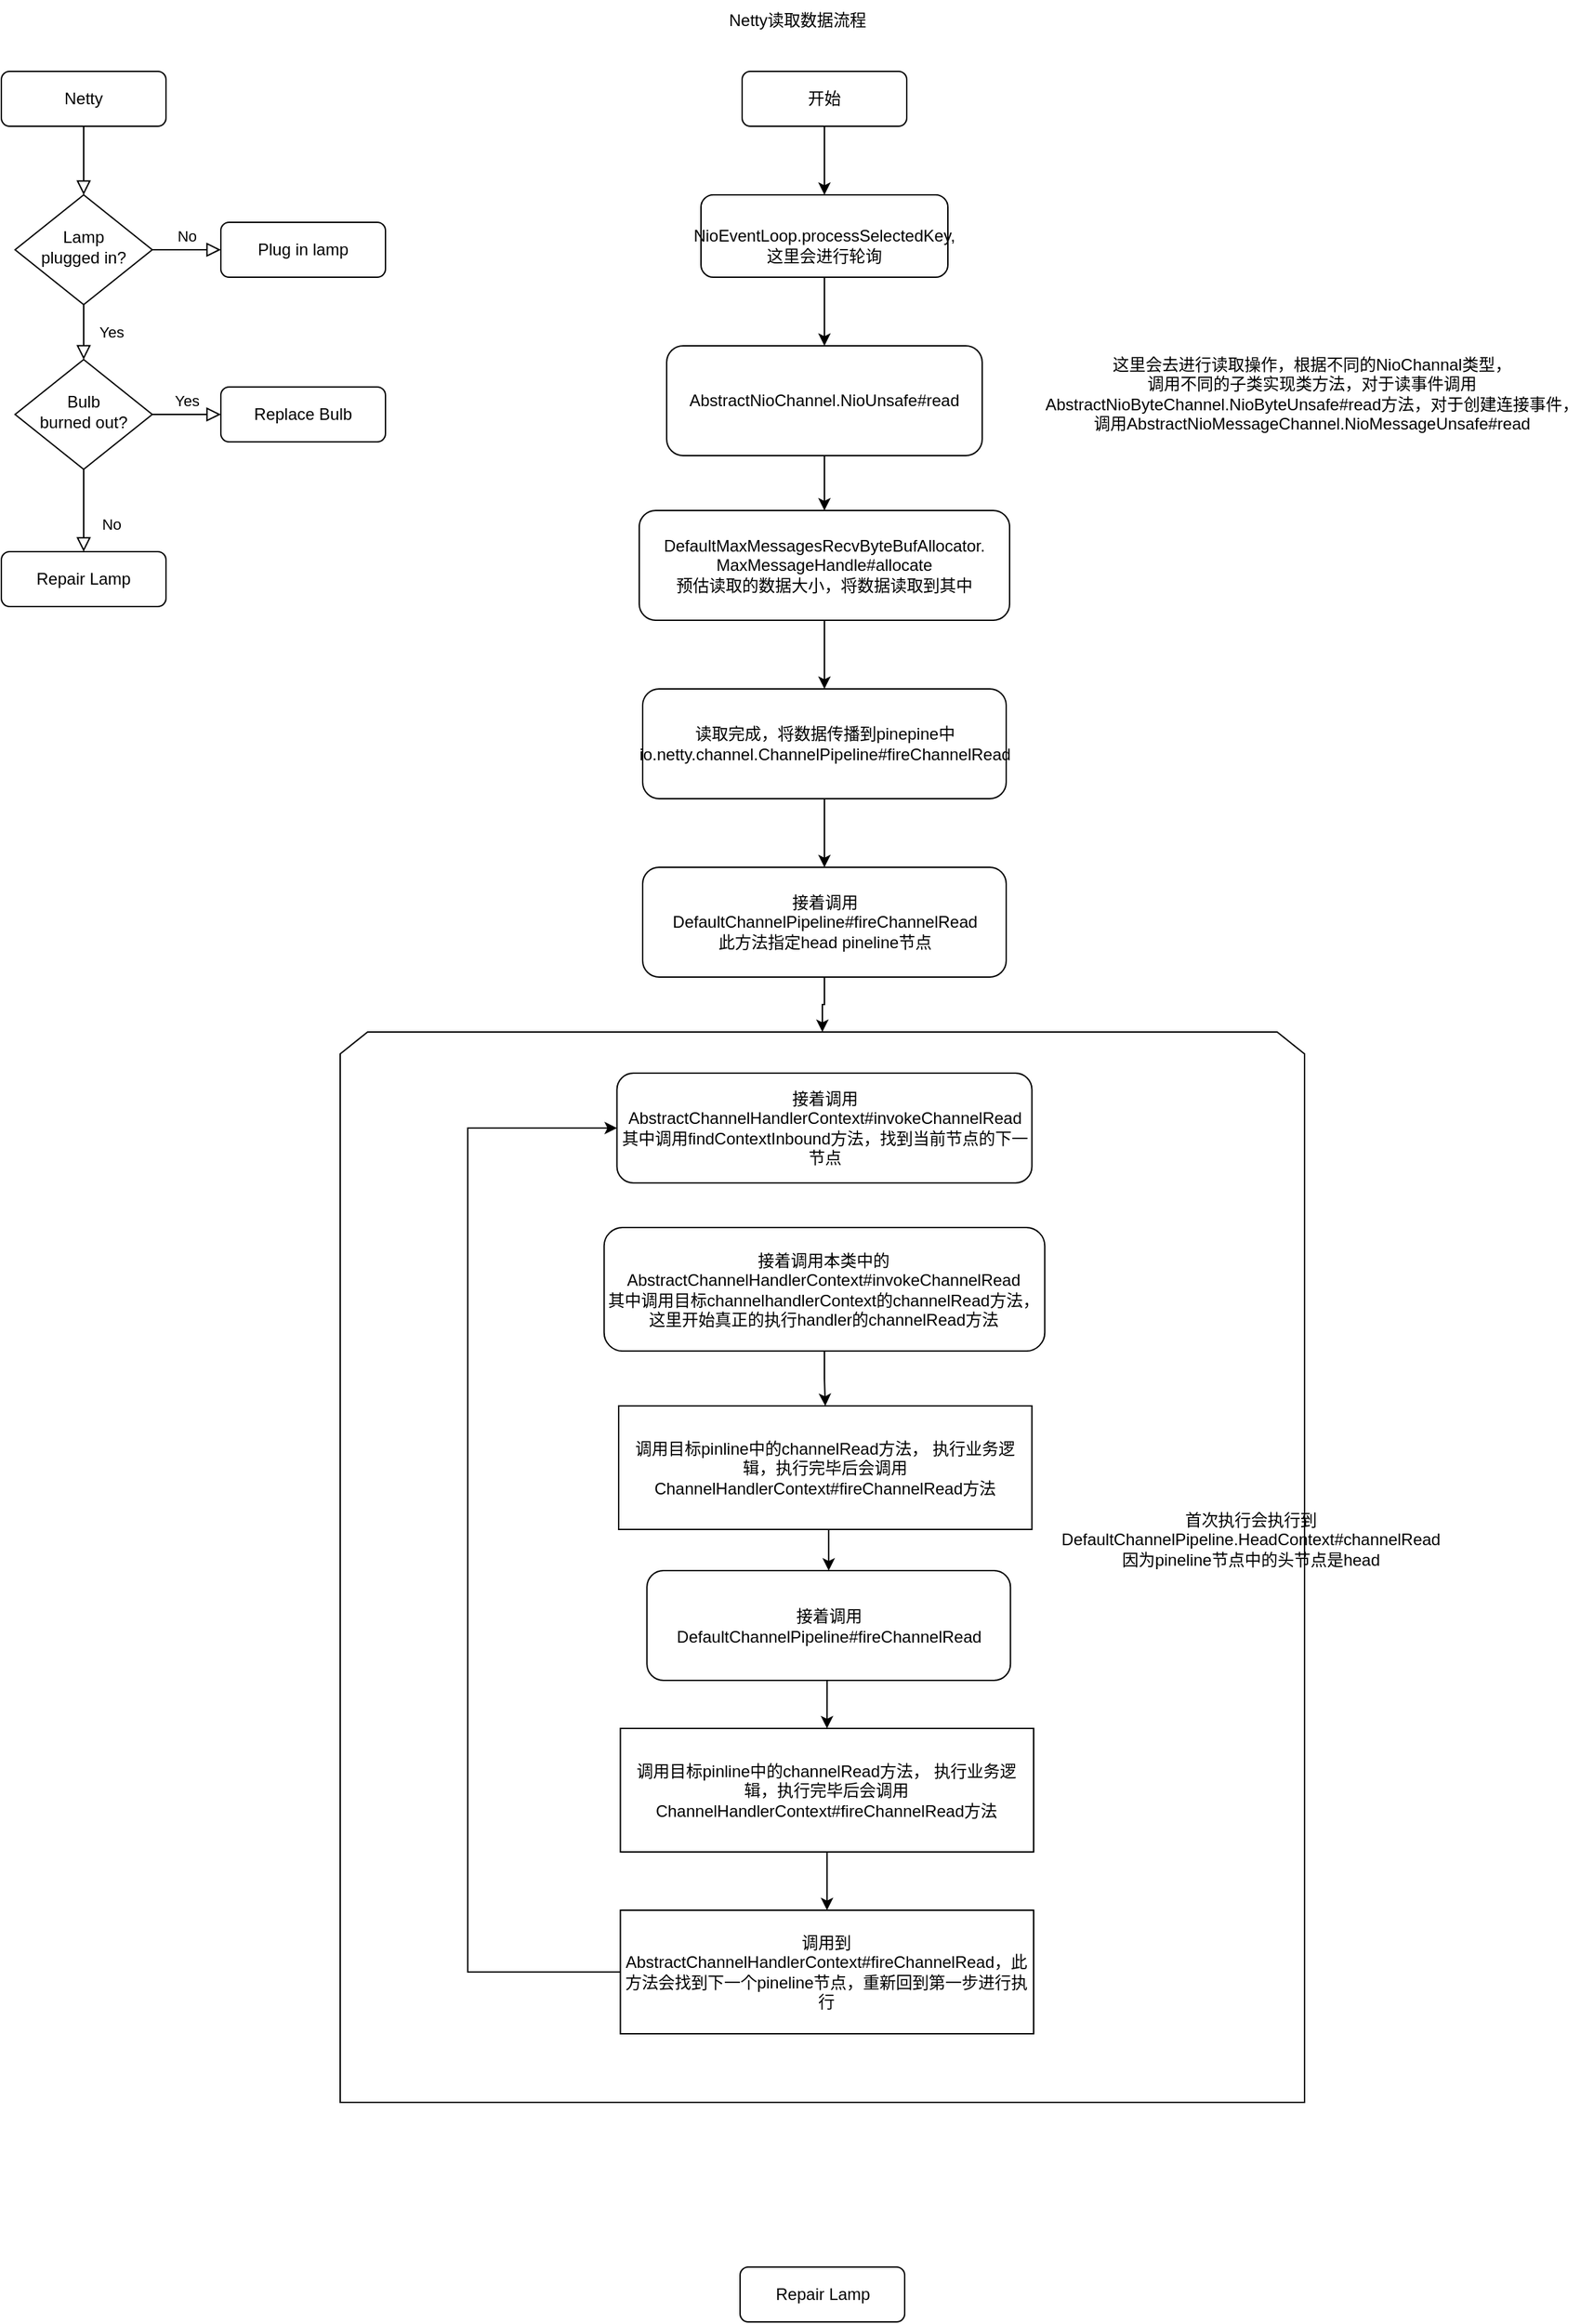 <mxfile version="21.6.5" type="github">
  <diagram id="C5RBs43oDa-KdzZeNtuy" name="Page-1">
    <mxGraphModel dx="1562" dy="773" grid="1" gridSize="10" guides="1" tooltips="1" connect="1" arrows="1" fold="1" page="1" pageScale="1" pageWidth="827" pageHeight="1169" math="0" shadow="0">
      <root>
        <mxCell id="WIyWlLk6GJQsqaUBKTNV-0" />
        <mxCell id="WIyWlLk6GJQsqaUBKTNV-1" parent="WIyWlLk6GJQsqaUBKTNV-0" />
        <mxCell id="GdVXnzEpVyFlEjYMwNEM-16" value="" style="shape=loopLimit;whiteSpace=wrap;html=1;" vertex="1" parent="WIyWlLk6GJQsqaUBKTNV-1">
          <mxGeometry x="407" y="780" width="703" height="780" as="geometry" />
        </mxCell>
        <mxCell id="WIyWlLk6GJQsqaUBKTNV-2" value="" style="rounded=0;html=1;jettySize=auto;orthogonalLoop=1;fontSize=11;endArrow=block;endFill=0;endSize=8;strokeWidth=1;shadow=0;labelBackgroundColor=none;edgeStyle=orthogonalEdgeStyle;" parent="WIyWlLk6GJQsqaUBKTNV-1" source="WIyWlLk6GJQsqaUBKTNV-3" target="WIyWlLk6GJQsqaUBKTNV-6" edge="1">
          <mxGeometry relative="1" as="geometry" />
        </mxCell>
        <mxCell id="WIyWlLk6GJQsqaUBKTNV-3" value="Netty" style="rounded=1;whiteSpace=wrap;html=1;fontSize=12;glass=0;strokeWidth=1;shadow=0;" parent="WIyWlLk6GJQsqaUBKTNV-1" vertex="1">
          <mxGeometry x="160" y="80" width="120" height="40" as="geometry" />
        </mxCell>
        <mxCell id="WIyWlLk6GJQsqaUBKTNV-4" value="Yes" style="rounded=0;html=1;jettySize=auto;orthogonalLoop=1;fontSize=11;endArrow=block;endFill=0;endSize=8;strokeWidth=1;shadow=0;labelBackgroundColor=none;edgeStyle=orthogonalEdgeStyle;" parent="WIyWlLk6GJQsqaUBKTNV-1" source="WIyWlLk6GJQsqaUBKTNV-6" target="WIyWlLk6GJQsqaUBKTNV-10" edge="1">
          <mxGeometry y="20" relative="1" as="geometry">
            <mxPoint as="offset" />
          </mxGeometry>
        </mxCell>
        <mxCell id="WIyWlLk6GJQsqaUBKTNV-5" value="No" style="edgeStyle=orthogonalEdgeStyle;rounded=0;html=1;jettySize=auto;orthogonalLoop=1;fontSize=11;endArrow=block;endFill=0;endSize=8;strokeWidth=1;shadow=0;labelBackgroundColor=none;" parent="WIyWlLk6GJQsqaUBKTNV-1" source="WIyWlLk6GJQsqaUBKTNV-6" target="WIyWlLk6GJQsqaUBKTNV-7" edge="1">
          <mxGeometry y="10" relative="1" as="geometry">
            <mxPoint as="offset" />
          </mxGeometry>
        </mxCell>
        <mxCell id="WIyWlLk6GJQsqaUBKTNV-6" value="Lamp&lt;br&gt;plugged in?" style="rhombus;whiteSpace=wrap;html=1;shadow=0;fontFamily=Helvetica;fontSize=12;align=center;strokeWidth=1;spacing=6;spacingTop=-4;" parent="WIyWlLk6GJQsqaUBKTNV-1" vertex="1">
          <mxGeometry x="170" y="170" width="100" height="80" as="geometry" />
        </mxCell>
        <mxCell id="WIyWlLk6GJQsqaUBKTNV-7" value="Plug in lamp" style="rounded=1;whiteSpace=wrap;html=1;fontSize=12;glass=0;strokeWidth=1;shadow=0;" parent="WIyWlLk6GJQsqaUBKTNV-1" vertex="1">
          <mxGeometry x="320" y="190" width="120" height="40" as="geometry" />
        </mxCell>
        <mxCell id="WIyWlLk6GJQsqaUBKTNV-8" value="No" style="rounded=0;html=1;jettySize=auto;orthogonalLoop=1;fontSize=11;endArrow=block;endFill=0;endSize=8;strokeWidth=1;shadow=0;labelBackgroundColor=none;edgeStyle=orthogonalEdgeStyle;" parent="WIyWlLk6GJQsqaUBKTNV-1" source="WIyWlLk6GJQsqaUBKTNV-10" target="WIyWlLk6GJQsqaUBKTNV-11" edge="1">
          <mxGeometry x="0.333" y="20" relative="1" as="geometry">
            <mxPoint as="offset" />
          </mxGeometry>
        </mxCell>
        <mxCell id="WIyWlLk6GJQsqaUBKTNV-9" value="Yes" style="edgeStyle=orthogonalEdgeStyle;rounded=0;html=1;jettySize=auto;orthogonalLoop=1;fontSize=11;endArrow=block;endFill=0;endSize=8;strokeWidth=1;shadow=0;labelBackgroundColor=none;" parent="WIyWlLk6GJQsqaUBKTNV-1" source="WIyWlLk6GJQsqaUBKTNV-10" target="WIyWlLk6GJQsqaUBKTNV-12" edge="1">
          <mxGeometry y="10" relative="1" as="geometry">
            <mxPoint as="offset" />
          </mxGeometry>
        </mxCell>
        <mxCell id="WIyWlLk6GJQsqaUBKTNV-10" value="Bulb&lt;br&gt;burned out?" style="rhombus;whiteSpace=wrap;html=1;shadow=0;fontFamily=Helvetica;fontSize=12;align=center;strokeWidth=1;spacing=6;spacingTop=-4;" parent="WIyWlLk6GJQsqaUBKTNV-1" vertex="1">
          <mxGeometry x="170" y="290" width="100" height="80" as="geometry" />
        </mxCell>
        <mxCell id="WIyWlLk6GJQsqaUBKTNV-11" value="Repair Lamp" style="rounded=1;whiteSpace=wrap;html=1;fontSize=12;glass=0;strokeWidth=1;shadow=0;" parent="WIyWlLk6GJQsqaUBKTNV-1" vertex="1">
          <mxGeometry x="160" y="430" width="120" height="40" as="geometry" />
        </mxCell>
        <mxCell id="WIyWlLk6GJQsqaUBKTNV-12" value="Replace Bulb" style="rounded=1;whiteSpace=wrap;html=1;fontSize=12;glass=0;strokeWidth=1;shadow=0;" parent="WIyWlLk6GJQsqaUBKTNV-1" vertex="1">
          <mxGeometry x="320" y="310" width="120" height="40" as="geometry" />
        </mxCell>
        <mxCell id="pgyLf31vsVKfyvSoMUgz-14" style="edgeStyle=orthogonalEdgeStyle;rounded=0;orthogonalLoop=1;jettySize=auto;html=1;exitX=0.5;exitY=1;exitDx=0;exitDy=0;" parent="WIyWlLk6GJQsqaUBKTNV-1" source="pgyLf31vsVKfyvSoMUgz-1" target="pgyLf31vsVKfyvSoMUgz-5" edge="1">
          <mxGeometry relative="1" as="geometry" />
        </mxCell>
        <mxCell id="pgyLf31vsVKfyvSoMUgz-1" value="开始" style="rounded=1;whiteSpace=wrap;html=1;fontSize=12;glass=0;strokeWidth=1;shadow=0;" parent="WIyWlLk6GJQsqaUBKTNV-1" vertex="1">
          <mxGeometry x="700" y="80" width="120" height="40" as="geometry" />
        </mxCell>
        <mxCell id="pgyLf31vsVKfyvSoMUgz-15" style="edgeStyle=orthogonalEdgeStyle;rounded=0;orthogonalLoop=1;jettySize=auto;html=1;exitX=0.5;exitY=1;exitDx=0;exitDy=0;" parent="WIyWlLk6GJQsqaUBKTNV-1" source="pgyLf31vsVKfyvSoMUgz-5" edge="1">
          <mxGeometry relative="1" as="geometry">
            <mxPoint x="760" y="280" as="targetPoint" />
          </mxGeometry>
        </mxCell>
        <mxCell id="pgyLf31vsVKfyvSoMUgz-5" value="&lt;br style=&quot;border-color: var(--border-color);&quot;&gt;NioEventLoop.processSelectedKey,&lt;br&gt;这里会进行轮询" style="rounded=1;whiteSpace=wrap;html=1;fontSize=12;glass=0;strokeWidth=1;shadow=0;" parent="WIyWlLk6GJQsqaUBKTNV-1" vertex="1">
          <mxGeometry x="670" y="170" width="180" height="60" as="geometry" />
        </mxCell>
        <mxCell id="pgyLf31vsVKfyvSoMUgz-9" value="Repair Lamp" style="rounded=1;whiteSpace=wrap;html=1;fontSize=12;glass=0;strokeWidth=1;shadow=0;" parent="WIyWlLk6GJQsqaUBKTNV-1" vertex="1">
          <mxGeometry x="698.5" y="1680" width="120" height="40" as="geometry" />
        </mxCell>
        <mxCell id="pgyLf31vsVKfyvSoMUgz-11" value="Netty读取数据流程" style="text;html=1;align=center;verticalAlign=middle;resizable=0;points=[];autosize=1;strokeColor=none;fillColor=none;" parent="WIyWlLk6GJQsqaUBKTNV-1" vertex="1">
          <mxGeometry x="680" y="28" width="120" height="30" as="geometry" />
        </mxCell>
        <mxCell id="pgyLf31vsVKfyvSoMUgz-20" value="" style="edgeStyle=orthogonalEdgeStyle;rounded=0;orthogonalLoop=1;jettySize=auto;html=1;" parent="WIyWlLk6GJQsqaUBKTNV-1" source="pgyLf31vsVKfyvSoMUgz-16" target="pgyLf31vsVKfyvSoMUgz-19" edge="1">
          <mxGeometry relative="1" as="geometry" />
        </mxCell>
        <mxCell id="pgyLf31vsVKfyvSoMUgz-16" value="AbstractNioChannel.NioUnsafe#read" style="rounded=1;whiteSpace=wrap;html=1;" parent="WIyWlLk6GJQsqaUBKTNV-1" vertex="1">
          <mxGeometry x="645" y="280" width="230" height="80" as="geometry" />
        </mxCell>
        <mxCell id="pgyLf31vsVKfyvSoMUgz-17" value="这里会去进行读取操作，根据不同的NioChannal类型，&lt;br&gt;调用不同的子类实现类方法，对于读事件调用&lt;br&gt;AbstractNioByteChannel.NioByteUnsafe#read方法，对于创建连接事件，&lt;br&gt;调用AbstractNioMessageChannel.NioMessageUnsafe#read" style="text;html=1;align=center;verticalAlign=middle;resizable=0;points=[];autosize=1;strokeColor=none;fillColor=none;" parent="WIyWlLk6GJQsqaUBKTNV-1" vertex="1">
          <mxGeometry x="910" y="280" width="410" height="70" as="geometry" />
        </mxCell>
        <mxCell id="pgyLf31vsVKfyvSoMUgz-22" value="" style="edgeStyle=orthogonalEdgeStyle;rounded=0;orthogonalLoop=1;jettySize=auto;html=1;" parent="WIyWlLk6GJQsqaUBKTNV-1" source="pgyLf31vsVKfyvSoMUgz-19" target="pgyLf31vsVKfyvSoMUgz-21" edge="1">
          <mxGeometry relative="1" as="geometry" />
        </mxCell>
        <UserObject label="DefaultMaxMessagesRecvByteBufAllocator.&lt;br&gt;MaxMessageHandle#allocate&lt;br&gt;预估读取的数据大小，将数据读取到其中" link="io.netty.channel.DefaultMaxMessagesRecvByteBufAllocator.MaxMessageHandle#allocate" id="pgyLf31vsVKfyvSoMUgz-19">
          <mxCell style="whiteSpace=wrap;html=1;rounded=1;" parent="WIyWlLk6GJQsqaUBKTNV-1" vertex="1">
            <mxGeometry x="625" y="400" width="270" height="80" as="geometry" />
          </mxCell>
        </UserObject>
        <mxCell id="GdVXnzEpVyFlEjYMwNEM-18" style="edgeStyle=orthogonalEdgeStyle;rounded=0;orthogonalLoop=1;jettySize=auto;html=1;exitX=0.5;exitY=1;exitDx=0;exitDy=0;entryX=0.5;entryY=0;entryDx=0;entryDy=0;" edge="1" parent="WIyWlLk6GJQsqaUBKTNV-1" source="pgyLf31vsVKfyvSoMUgz-21" target="GdVXnzEpVyFlEjYMwNEM-0">
          <mxGeometry relative="1" as="geometry" />
        </mxCell>
        <mxCell id="pgyLf31vsVKfyvSoMUgz-21" value="读取完成，将数据传播到pinepine中io.netty.channel.ChannelPipeline#fireChannelRead" style="whiteSpace=wrap;html=1;rounded=1;" parent="WIyWlLk6GJQsqaUBKTNV-1" vertex="1">
          <mxGeometry x="627.5" y="530" width="265" height="80" as="geometry" />
        </mxCell>
        <mxCell id="GdVXnzEpVyFlEjYMwNEM-27" style="edgeStyle=orthogonalEdgeStyle;rounded=0;orthogonalLoop=1;jettySize=auto;html=1;exitX=0.5;exitY=1;exitDx=0;exitDy=0;entryX=0.5;entryY=0;entryDx=0;entryDy=0;" edge="1" parent="WIyWlLk6GJQsqaUBKTNV-1" source="GdVXnzEpVyFlEjYMwNEM-0" target="GdVXnzEpVyFlEjYMwNEM-16">
          <mxGeometry relative="1" as="geometry" />
        </mxCell>
        <mxCell id="GdVXnzEpVyFlEjYMwNEM-0" value="接着调用DefaultChannelPipeline#fireChannelRead&lt;br&gt;此方法指定head pineline节点" style="whiteSpace=wrap;html=1;rounded=1;" vertex="1" parent="WIyWlLk6GJQsqaUBKTNV-1">
          <mxGeometry x="627.5" y="660" width="265" height="80" as="geometry" />
        </mxCell>
        <mxCell id="GdVXnzEpVyFlEjYMwNEM-4" value="接着调用AbstractChannelHandlerContext#invokeChannelRead&lt;br&gt;其中调用findContextInbound方法，找到当前节点的下一节点" style="whiteSpace=wrap;html=1;rounded=1;" vertex="1" parent="WIyWlLk6GJQsqaUBKTNV-1">
          <mxGeometry x="608.75" y="810" width="302.5" height="80" as="geometry" />
        </mxCell>
        <mxCell id="GdVXnzEpVyFlEjYMwNEM-25" style="edgeStyle=orthogonalEdgeStyle;rounded=0;orthogonalLoop=1;jettySize=auto;html=1;exitX=0.5;exitY=1;exitDx=0;exitDy=0;entryX=0.5;entryY=0;entryDx=0;entryDy=0;" edge="1" parent="WIyWlLk6GJQsqaUBKTNV-1" source="GdVXnzEpVyFlEjYMwNEM-6" target="GdVXnzEpVyFlEjYMwNEM-22">
          <mxGeometry relative="1" as="geometry" />
        </mxCell>
        <mxCell id="GdVXnzEpVyFlEjYMwNEM-6" value="接着调用本类中的AbstractChannelHandlerContext#invokeChannelRead&lt;br&gt;其中调用目标channelhandlerContext的channelRead方法，这里开始真正的执行handler的channelRead方法" style="whiteSpace=wrap;html=1;rounded=1;" vertex="1" parent="WIyWlLk6GJQsqaUBKTNV-1">
          <mxGeometry x="599.38" y="922.5" width="321.25" height="90" as="geometry" />
        </mxCell>
        <mxCell id="GdVXnzEpVyFlEjYMwNEM-29" style="edgeStyle=orthogonalEdgeStyle;rounded=0;orthogonalLoop=1;jettySize=auto;html=1;exitX=0.5;exitY=1;exitDx=0;exitDy=0;entryX=0.5;entryY=0;entryDx=0;entryDy=0;" edge="1" parent="WIyWlLk6GJQsqaUBKTNV-1" source="GdVXnzEpVyFlEjYMwNEM-13" target="GdVXnzEpVyFlEjYMwNEM-28">
          <mxGeometry relative="1" as="geometry" />
        </mxCell>
        <mxCell id="GdVXnzEpVyFlEjYMwNEM-13" value="接着调用DefaultChannelPipeline#fireChannelRead" style="whiteSpace=wrap;html=1;rounded=1;" vertex="1" parent="WIyWlLk6GJQsqaUBKTNV-1">
          <mxGeometry x="630.62" y="1172.5" width="265" height="80" as="geometry" />
        </mxCell>
        <mxCell id="GdVXnzEpVyFlEjYMwNEM-20" value="首次执行会执行到DefaultChannelPipeline.HeadContext#channelRead&lt;br&gt;因为pineline节点中的头节点是head" style="text;html=1;strokeColor=none;fillColor=none;align=center;verticalAlign=middle;whiteSpace=wrap;rounded=0;" vertex="1" parent="WIyWlLk6GJQsqaUBKTNV-1">
          <mxGeometry x="940.62" y="1095" width="260" height="110" as="geometry" />
        </mxCell>
        <mxCell id="GdVXnzEpVyFlEjYMwNEM-24" style="edgeStyle=orthogonalEdgeStyle;rounded=0;orthogonalLoop=1;jettySize=auto;html=1;exitX=0.5;exitY=1;exitDx=0;exitDy=0;entryX=0.5;entryY=0;entryDx=0;entryDy=0;" edge="1" parent="WIyWlLk6GJQsqaUBKTNV-1" source="GdVXnzEpVyFlEjYMwNEM-22" target="GdVXnzEpVyFlEjYMwNEM-13">
          <mxGeometry relative="1" as="geometry" />
        </mxCell>
        <mxCell id="GdVXnzEpVyFlEjYMwNEM-22" value="调用目标pinline中的channelRead方法， 执行业务逻辑，执行完毕后会调用ChannelHandlerContext#fireChannelRead方法" style="rounded=0;whiteSpace=wrap;html=1;" vertex="1" parent="WIyWlLk6GJQsqaUBKTNV-1">
          <mxGeometry x="610" y="1052.5" width="301.25" height="90" as="geometry" />
        </mxCell>
        <mxCell id="GdVXnzEpVyFlEjYMwNEM-31" style="edgeStyle=orthogonalEdgeStyle;rounded=0;orthogonalLoop=1;jettySize=auto;html=1;exitX=0.5;exitY=1;exitDx=0;exitDy=0;entryX=0.5;entryY=0;entryDx=0;entryDy=0;" edge="1" parent="WIyWlLk6GJQsqaUBKTNV-1" source="GdVXnzEpVyFlEjYMwNEM-28" target="GdVXnzEpVyFlEjYMwNEM-30">
          <mxGeometry relative="1" as="geometry" />
        </mxCell>
        <mxCell id="GdVXnzEpVyFlEjYMwNEM-28" value="调用目标pinline中的channelRead方法， 执行业务逻辑，执行完毕后会调用ChannelHandlerContext#fireChannelRead方法" style="rounded=0;whiteSpace=wrap;html=1;" vertex="1" parent="WIyWlLk6GJQsqaUBKTNV-1">
          <mxGeometry x="611.25" y="1287.5" width="301.25" height="90" as="geometry" />
        </mxCell>
        <mxCell id="GdVXnzEpVyFlEjYMwNEM-32" style="edgeStyle=orthogonalEdgeStyle;rounded=0;orthogonalLoop=1;jettySize=auto;html=1;exitX=0;exitY=0.5;exitDx=0;exitDy=0;entryX=0;entryY=0.5;entryDx=0;entryDy=0;" edge="1" parent="WIyWlLk6GJQsqaUBKTNV-1" source="GdVXnzEpVyFlEjYMwNEM-30" target="GdVXnzEpVyFlEjYMwNEM-4">
          <mxGeometry relative="1" as="geometry">
            <Array as="points">
              <mxPoint x="500" y="1465" />
              <mxPoint x="500" y="850" />
            </Array>
          </mxGeometry>
        </mxCell>
        <mxCell id="GdVXnzEpVyFlEjYMwNEM-30" value="调用到AbstractChannelHandlerContext#fireChannelRead，此方法会找到下一个pineline节点，重新回到第一步进行执行" style="rounded=0;whiteSpace=wrap;html=1;" vertex="1" parent="WIyWlLk6GJQsqaUBKTNV-1">
          <mxGeometry x="611.25" y="1420" width="301.25" height="90" as="geometry" />
        </mxCell>
      </root>
    </mxGraphModel>
  </diagram>
</mxfile>
